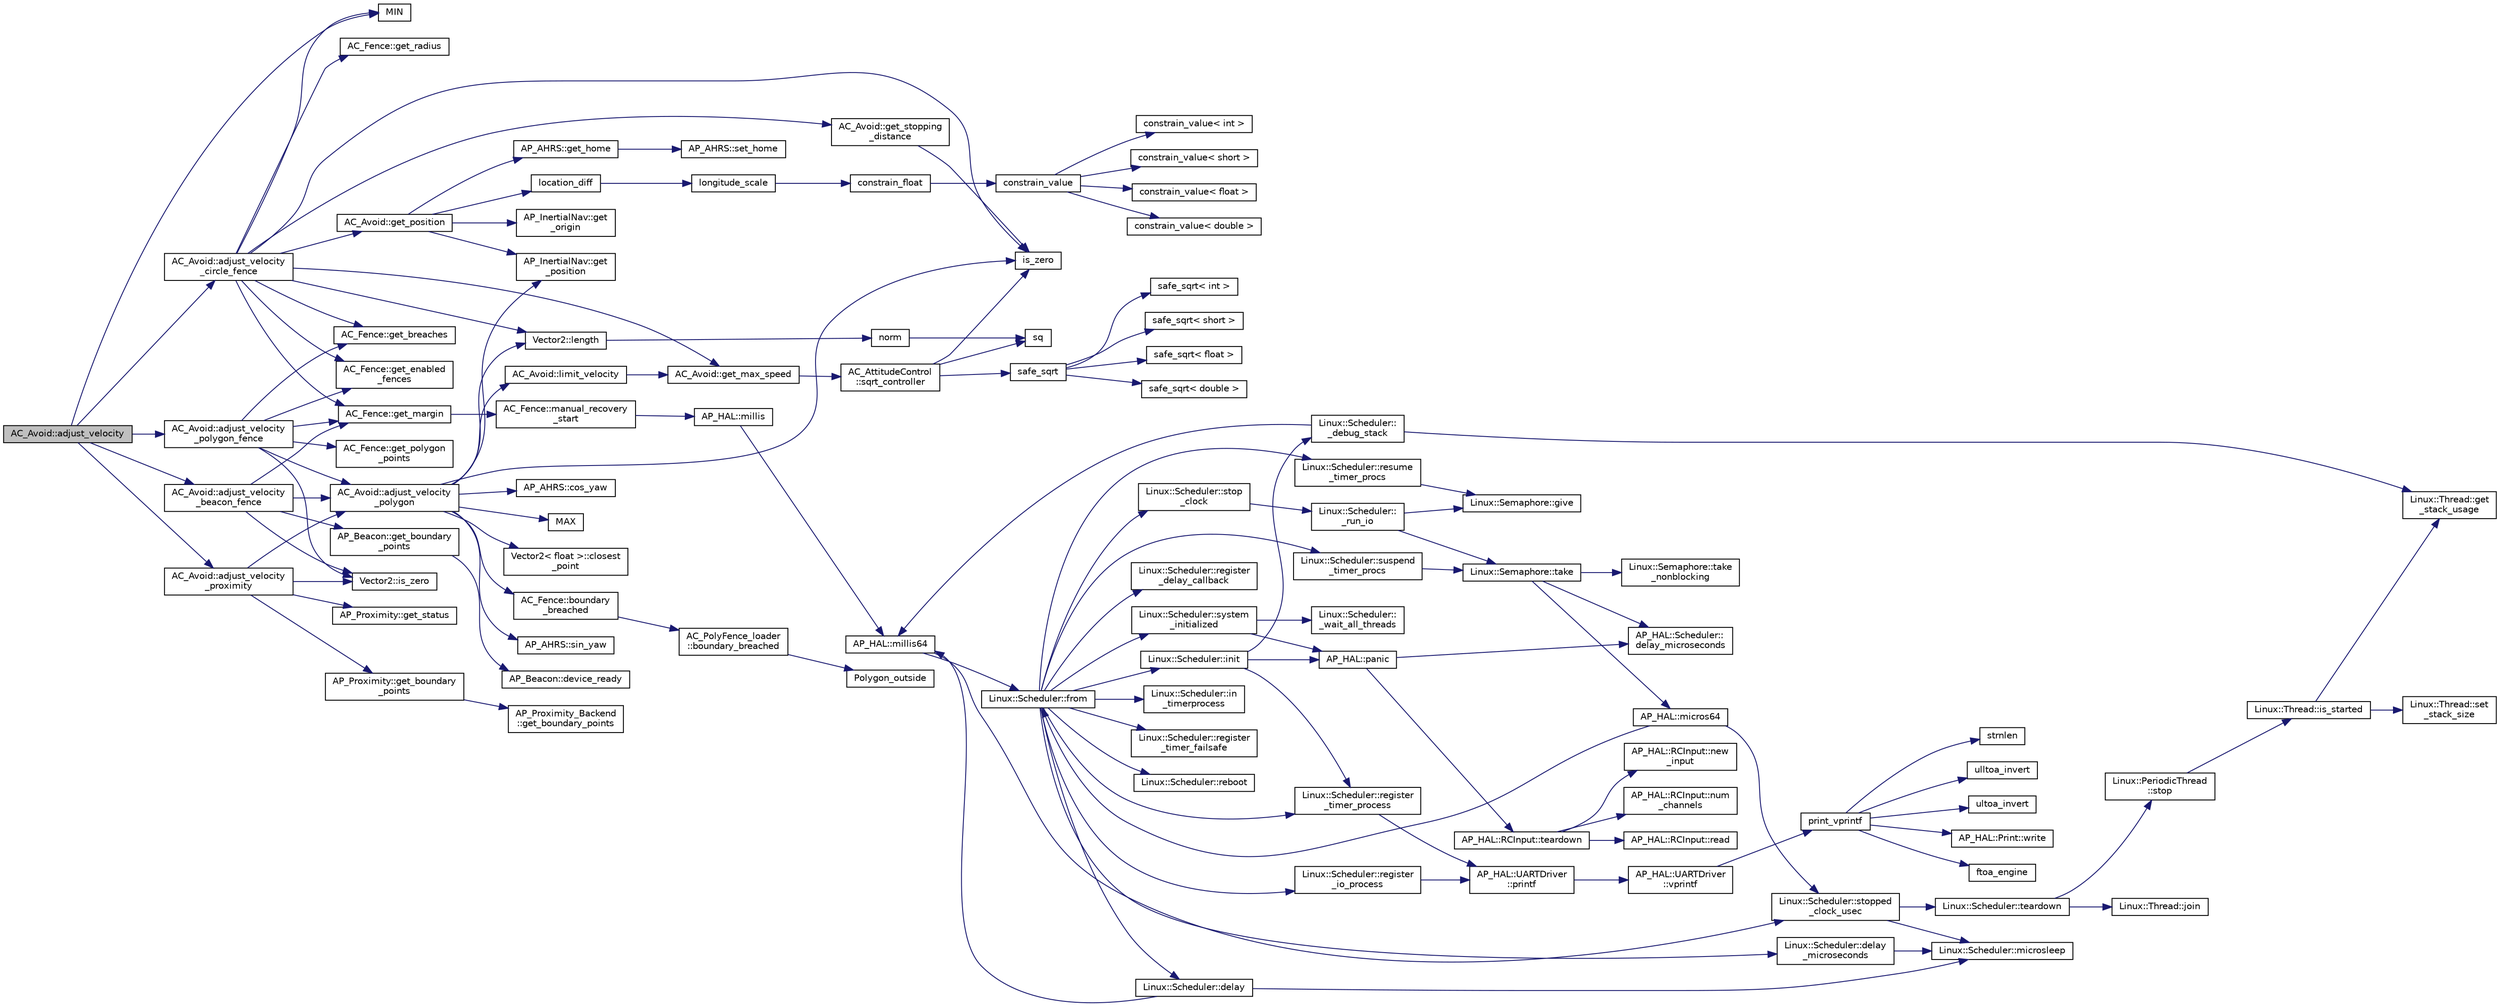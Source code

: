 digraph "AC_Avoid::adjust_velocity"
{
 // INTERACTIVE_SVG=YES
  edge [fontname="Helvetica",fontsize="10",labelfontname="Helvetica",labelfontsize="10"];
  node [fontname="Helvetica",fontsize="10",shape=record];
  rankdir="LR";
  Node1 [label="AC_Avoid::adjust_velocity",height=0.2,width=0.4,color="black", fillcolor="grey75", style="filled", fontcolor="black"];
  Node1 -> Node2 [color="midnightblue",fontsize="10",style="solid",fontname="Helvetica"];
  Node2 [label="MIN",height=0.2,width=0.4,color="black", fillcolor="white", style="filled",URL="$AP__Math_8h.html#a6b187a3fa1e9f663e89175e7e8e213d6"];
  Node1 -> Node3 [color="midnightblue",fontsize="10",style="solid",fontname="Helvetica"];
  Node3 [label="AC_Avoid::adjust_velocity\l_circle_fence",height=0.2,width=0.4,color="black", fillcolor="white", style="filled",URL="$classAC__Avoid.html#ab17bec0b2b5b58be5d4686d680a68a6a"];
  Node3 -> Node4 [color="midnightblue",fontsize="10",style="solid",fontname="Helvetica"];
  Node4 [label="AC_Fence::get_enabled\l_fences",height=0.2,width=0.4,color="black", fillcolor="white", style="filled",URL="$classAC__Fence.html#a233d3a13b201e30c21c6d319f73d1ab2",tooltip="get_enabled_fences - returns bitmask of enabled fences "];
  Node3 -> Node5 [color="midnightblue",fontsize="10",style="solid",fontname="Helvetica"];
  Node5 [label="AC_Fence::get_breaches",height=0.2,width=0.4,color="black", fillcolor="white", style="filled",URL="$classAC__Fence.html#a57e4980284a5d418bdee8a9abcb77e68",tooltip="get_breaches - returns bit mask of the fence types that have been breached "];
  Node3 -> Node6 [color="midnightblue",fontsize="10",style="solid",fontname="Helvetica"];
  Node6 [label="AC_Avoid::get_position",height=0.2,width=0.4,color="black", fillcolor="white", style="filled",URL="$classAC__Avoid.html#a41d275eda1fdeb8d0fe4fcafe02fa8f9"];
  Node6 -> Node7 [color="midnightblue",fontsize="10",style="solid",fontname="Helvetica"];
  Node7 [label="AP_InertialNav::get\l_position",height=0.2,width=0.4,color="black", fillcolor="white", style="filled",URL="$classAP__InertialNav.html#a39348dd51a8c32fe16d01dfef284e31a"];
  Node6 -> Node8 [color="midnightblue",fontsize="10",style="solid",fontname="Helvetica"];
  Node8 [label="location_diff",height=0.2,width=0.4,color="black", fillcolor="white", style="filled",URL="$location_8cpp.html#a527b26472ed6f2e0c141e109a0722a0a"];
  Node8 -> Node9 [color="midnightblue",fontsize="10",style="solid",fontname="Helvetica"];
  Node9 [label="longitude_scale",height=0.2,width=0.4,color="black", fillcolor="white", style="filled",URL="$location_8cpp.html#ad2368c582f3e0c135e2a74772f4db61a"];
  Node9 -> Node10 [color="midnightblue",fontsize="10",style="solid",fontname="Helvetica"];
  Node10 [label="constrain_float",height=0.2,width=0.4,color="black", fillcolor="white", style="filled",URL="$AP__Math_8h.html#ad525609d9dba6ffa556a0fbf08a3f9b4"];
  Node10 -> Node11 [color="midnightblue",fontsize="10",style="solid",fontname="Helvetica"];
  Node11 [label="constrain_value",height=0.2,width=0.4,color="black", fillcolor="white", style="filled",URL="$AP__Math_8h.html#a20e8f8671c282c69c1954652b6d61585"];
  Node11 -> Node12 [color="midnightblue",fontsize="10",style="solid",fontname="Helvetica"];
  Node12 [label="constrain_value\< int \>",height=0.2,width=0.4,color="black", fillcolor="white", style="filled",URL="$AP__Math_8cpp.html#a37e8e901754cb9c8e53a8e3030c82c50"];
  Node11 -> Node13 [color="midnightblue",fontsize="10",style="solid",fontname="Helvetica"];
  Node13 [label="constrain_value\< short \>",height=0.2,width=0.4,color="black", fillcolor="white", style="filled",URL="$AP__Math_8cpp.html#afdbe107ec1987d318a6347816fbf2b89"];
  Node11 -> Node14 [color="midnightblue",fontsize="10",style="solid",fontname="Helvetica"];
  Node14 [label="constrain_value\< float \>",height=0.2,width=0.4,color="black", fillcolor="white", style="filled",URL="$AP__Math_8cpp.html#ae6c621670c214da687de21d4e3a92587"];
  Node11 -> Node15 [color="midnightblue",fontsize="10",style="solid",fontname="Helvetica"];
  Node15 [label="constrain_value\< double \>",height=0.2,width=0.4,color="black", fillcolor="white", style="filled",URL="$AP__Math_8cpp.html#afe3990b00e9abc43fa97dfaf8e32f5c4"];
  Node6 -> Node16 [color="midnightblue",fontsize="10",style="solid",fontname="Helvetica"];
  Node16 [label="AP_InertialNav::get\l_origin",height=0.2,width=0.4,color="black", fillcolor="white", style="filled",URL="$classAP__InertialNav.html#a0400fb5866678c5657542a4c2769839b"];
  Node6 -> Node17 [color="midnightblue",fontsize="10",style="solid",fontname="Helvetica"];
  Node17 [label="AP_AHRS::get_home",height=0.2,width=0.4,color="black", fillcolor="white", style="filled",URL="$classAP__AHRS.html#aea45b16e6469a3b392b8bf52fb864732"];
  Node17 -> Node18 [color="midnightblue",fontsize="10",style="solid",fontname="Helvetica"];
  Node18 [label="AP_AHRS::set_home",height=0.2,width=0.4,color="black", fillcolor="white", style="filled",URL="$classAP__AHRS.html#a702b6313fff141dced78533a4d258ab0"];
  Node3 -> Node19 [color="midnightblue",fontsize="10",style="solid",fontname="Helvetica"];
  Node19 [label="Vector2::length",height=0.2,width=0.4,color="black", fillcolor="white", style="filled",URL="$structVector2.html#ad8ebafde96f43521d3647e2552387529"];
  Node19 -> Node20 [color="midnightblue",fontsize="10",style="solid",fontname="Helvetica"];
  Node20 [label="norm",height=0.2,width=0.4,color="black", fillcolor="white", style="filled",URL="$AP__Math_8h.html#adc76d4a5e5c9ae8cb7ab17b55c40d636"];
  Node20 -> Node21 [color="midnightblue",fontsize="10",style="solid",fontname="Helvetica"];
  Node21 [label="sq",height=0.2,width=0.4,color="black", fillcolor="white", style="filled",URL="$AP__Math_8h.html#a0375e3d67fd3911cacee5c3e1408c0f2"];
  Node3 -> Node22 [color="midnightblue",fontsize="10",style="solid",fontname="Helvetica"];
  Node22 [label="AC_Fence::get_radius",height=0.2,width=0.4,color="black", fillcolor="white", style="filled",URL="$classAC__Fence.html#ab26922c6d979d1f0e4d0cff136b6854a",tooltip="get_radius - returns the fence radius in meters "];
  Node3 -> Node23 [color="midnightblue",fontsize="10",style="solid",fontname="Helvetica"];
  Node23 [label="AC_Fence::get_margin",height=0.2,width=0.4,color="black", fillcolor="white", style="filled",URL="$classAC__Fence.html#a030cba699d6f13503232480828f0e3c5",tooltip="get_margin - returns the fence margin in meters "];
  Node23 -> Node24 [color="midnightblue",fontsize="10",style="solid",fontname="Helvetica"];
  Node24 [label="AC_Fence::manual_recovery\l_start",height=0.2,width=0.4,color="black", fillcolor="white", style="filled",URL="$classAC__Fence.html#a32ddec2d811a21b723c83fca515a2004"];
  Node24 -> Node25 [color="midnightblue",fontsize="10",style="solid",fontname="Helvetica"];
  Node25 [label="AP_HAL::millis",height=0.2,width=0.4,color="black", fillcolor="white", style="filled",URL="$namespaceAP__HAL.html#a77dffbb18891996280308e21316ec186"];
  Node25 -> Node26 [color="midnightblue",fontsize="10",style="solid",fontname="Helvetica"];
  Node26 [label="AP_HAL::millis64",height=0.2,width=0.4,color="black", fillcolor="white", style="filled",URL="$namespaceAP__HAL.html#a59336c5fceaf28a76d1df1581a87a25d"];
  Node26 -> Node27 [color="midnightblue",fontsize="10",style="solid",fontname="Helvetica"];
  Node27 [label="Linux::Scheduler::from",height=0.2,width=0.4,color="black", fillcolor="white", style="filled",URL="$classLinux_1_1Scheduler.html#a53ecaae0fdc72f85bd57c4b0cff93653"];
  Node27 -> Node28 [color="midnightblue",fontsize="10",style="solid",fontname="Helvetica"];
  Node28 [label="Linux::Scheduler::init",height=0.2,width=0.4,color="black", fillcolor="white", style="filled",URL="$classLinux_1_1Scheduler.html#a3d77c332e051c28c83fb07757e7100bd"];
  Node28 -> Node29 [color="midnightblue",fontsize="10",style="solid",fontname="Helvetica"];
  Node29 [label="AP_HAL::panic",height=0.2,width=0.4,color="black", fillcolor="white", style="filled",URL="$namespaceAP__HAL.html#a71832f03d849a0c088f04fc98d3c8143"];
  Node29 -> Node30 [color="midnightblue",fontsize="10",style="solid",fontname="Helvetica"];
  Node30 [label="AP_HAL::RCInput::teardown",height=0.2,width=0.4,color="black", fillcolor="white", style="filled",URL="$classAP__HAL_1_1RCInput.html#a2bea13d38f2b9ae8bf5193a3a69f0a31"];
  Node30 -> Node31 [color="midnightblue",fontsize="10",style="solid",fontname="Helvetica"];
  Node31 [label="AP_HAL::RCInput::new\l_input",height=0.2,width=0.4,color="black", fillcolor="white", style="filled",URL="$classAP__HAL_1_1RCInput.html#aee1fade33080edef83dd7db0fad0f7da"];
  Node30 -> Node32 [color="midnightblue",fontsize="10",style="solid",fontname="Helvetica"];
  Node32 [label="AP_HAL::RCInput::num\l_channels",height=0.2,width=0.4,color="black", fillcolor="white", style="filled",URL="$classAP__HAL_1_1RCInput.html#ae55f959c6115c1f41783af3a2b6c4fcd"];
  Node30 -> Node33 [color="midnightblue",fontsize="10",style="solid",fontname="Helvetica"];
  Node33 [label="AP_HAL::RCInput::read",height=0.2,width=0.4,color="black", fillcolor="white", style="filled",URL="$classAP__HAL_1_1RCInput.html#a078fd7e6d2e6a899009ec674a8e03498"];
  Node29 -> Node34 [color="midnightblue",fontsize="10",style="solid",fontname="Helvetica"];
  Node34 [label="AP_HAL::Scheduler::\ldelay_microseconds",height=0.2,width=0.4,color="black", fillcolor="white", style="filled",URL="$classAP__HAL_1_1Scheduler.html#a78c4f1b1f192ac1c99544b6cc8f099b0"];
  Node28 -> Node35 [color="midnightblue",fontsize="10",style="solid",fontname="Helvetica"];
  Node35 [label="Linux::Scheduler::register\l_timer_process",height=0.2,width=0.4,color="black", fillcolor="white", style="filled",URL="$classLinux_1_1Scheduler.html#a02a34a123dfebaf360f7010745e1e646"];
  Node35 -> Node36 [color="midnightblue",fontsize="10",style="solid",fontname="Helvetica"];
  Node36 [label="AP_HAL::UARTDriver\l::printf",height=0.2,width=0.4,color="black", fillcolor="white", style="filled",URL="$classAP__HAL_1_1UARTDriver.html#a6ceedc792594e59fc7d80b39a435f027"];
  Node36 -> Node37 [color="midnightblue",fontsize="10",style="solid",fontname="Helvetica"];
  Node37 [label="AP_HAL::UARTDriver\l::vprintf",height=0.2,width=0.4,color="black", fillcolor="white", style="filled",URL="$classAP__HAL_1_1UARTDriver.html#aa8abfb6d6641299472c29ac1edde559f"];
  Node37 -> Node38 [color="midnightblue",fontsize="10",style="solid",fontname="Helvetica"];
  Node38 [label="print_vprintf",height=0.2,width=0.4,color="black", fillcolor="white", style="filled",URL="$print__vprintf_8cpp.html#a1534eaeab54696df96975b56d9f49212"];
  Node38 -> Node39 [color="midnightblue",fontsize="10",style="solid",fontname="Helvetica"];
  Node39 [label="AP_HAL::Print::write",height=0.2,width=0.4,color="black", fillcolor="white", style="filled",URL="$classAP__HAL_1_1Print.html#acc65391952a43334f8f5c9bef341f501"];
  Node38 -> Node40 [color="midnightblue",fontsize="10",style="solid",fontname="Helvetica"];
  Node40 [label="ftoa_engine",height=0.2,width=0.4,color="black", fillcolor="white", style="filled",URL="$ftoa__engine_8cpp.html#a1c28234da8f20b43c85890d4bb452947"];
  Node38 -> Node41 [color="midnightblue",fontsize="10",style="solid",fontname="Helvetica"];
  Node41 [label="strnlen",height=0.2,width=0.4,color="black", fillcolor="white", style="filled",URL="$replace_8cpp.html#a880bcc7b85a09e6254691bebd5344b51"];
  Node38 -> Node42 [color="midnightblue",fontsize="10",style="solid",fontname="Helvetica"];
  Node42 [label="ulltoa_invert",height=0.2,width=0.4,color="black", fillcolor="white", style="filled",URL="$utoa__invert_8cpp.html#a34926f552460b47c414ec4d83b32815c"];
  Node38 -> Node43 [color="midnightblue",fontsize="10",style="solid",fontname="Helvetica"];
  Node43 [label="ultoa_invert",height=0.2,width=0.4,color="black", fillcolor="white", style="filled",URL="$utoa__invert_8cpp.html#a5d99bba8e697c1e11da489d88fca8559"];
  Node28 -> Node44 [color="midnightblue",fontsize="10",style="solid",fontname="Helvetica"];
  Node44 [label="Linux::Scheduler::\l_debug_stack",height=0.2,width=0.4,color="black", fillcolor="white", style="filled",URL="$classLinux_1_1Scheduler.html#a163eb7b285c95b1b1d036fc61d723910"];
  Node44 -> Node26 [color="midnightblue",fontsize="10",style="solid",fontname="Helvetica"];
  Node44 -> Node45 [color="midnightblue",fontsize="10",style="solid",fontname="Helvetica"];
  Node45 [label="Linux::Thread::get\l_stack_usage",height=0.2,width=0.4,color="black", fillcolor="white", style="filled",URL="$classLinux_1_1Thread.html#a6884970a0811ae21953c57fb98aa6e96"];
  Node27 -> Node46 [color="midnightblue",fontsize="10",style="solid",fontname="Helvetica"];
  Node46 [label="Linux::Scheduler::delay",height=0.2,width=0.4,color="black", fillcolor="white", style="filled",URL="$classLinux_1_1Scheduler.html#a14f3239ecbb9889823b20dc9de655c2f"];
  Node46 -> Node26 [color="midnightblue",fontsize="10",style="solid",fontname="Helvetica"];
  Node46 -> Node47 [color="midnightblue",fontsize="10",style="solid",fontname="Helvetica"];
  Node47 [label="Linux::Scheduler::microsleep",height=0.2,width=0.4,color="black", fillcolor="white", style="filled",URL="$classLinux_1_1Scheduler.html#a647872aff158b510c56862f51f951538"];
  Node27 -> Node48 [color="midnightblue",fontsize="10",style="solid",fontname="Helvetica"];
  Node48 [label="Linux::Scheduler::delay\l_microseconds",height=0.2,width=0.4,color="black", fillcolor="white", style="filled",URL="$classLinux_1_1Scheduler.html#a4cffd5bcba0175bf49c7aa75ff3bf09a"];
  Node48 -> Node47 [color="midnightblue",fontsize="10",style="solid",fontname="Helvetica"];
  Node27 -> Node49 [color="midnightblue",fontsize="10",style="solid",fontname="Helvetica"];
  Node49 [label="Linux::Scheduler::register\l_delay_callback",height=0.2,width=0.4,color="black", fillcolor="white", style="filled",URL="$classLinux_1_1Scheduler.html#a5cb50b637d5fd3e5f9220bc23db0fb3f"];
  Node27 -> Node35 [color="midnightblue",fontsize="10",style="solid",fontname="Helvetica"];
  Node27 -> Node50 [color="midnightblue",fontsize="10",style="solid",fontname="Helvetica"];
  Node50 [label="Linux::Scheduler::register\l_io_process",height=0.2,width=0.4,color="black", fillcolor="white", style="filled",URL="$classLinux_1_1Scheduler.html#aa2be97cb8686d72cc322fb38f69a940c"];
  Node50 -> Node36 [color="midnightblue",fontsize="10",style="solid",fontname="Helvetica"];
  Node27 -> Node51 [color="midnightblue",fontsize="10",style="solid",fontname="Helvetica"];
  Node51 [label="Linux::Scheduler::suspend\l_timer_procs",height=0.2,width=0.4,color="black", fillcolor="white", style="filled",URL="$classLinux_1_1Scheduler.html#abba967d02c28cb0b16a7cebbff9bc6d6"];
  Node51 -> Node52 [color="midnightblue",fontsize="10",style="solid",fontname="Helvetica"];
  Node52 [label="Linux::Semaphore::take",height=0.2,width=0.4,color="black", fillcolor="white", style="filled",URL="$classLinux_1_1Semaphore.html#afc4c8706abb7e68aa4001ea372dc614e"];
  Node52 -> Node53 [color="midnightblue",fontsize="10",style="solid",fontname="Helvetica"];
  Node53 [label="Linux::Semaphore::take\l_nonblocking",height=0.2,width=0.4,color="black", fillcolor="white", style="filled",URL="$classLinux_1_1Semaphore.html#a561b4f40f3a76335f1a686c2aed526f9"];
  Node52 -> Node54 [color="midnightblue",fontsize="10",style="solid",fontname="Helvetica"];
  Node54 [label="AP_HAL::micros64",height=0.2,width=0.4,color="black", fillcolor="white", style="filled",URL="$namespaceAP__HAL.html#a7aa0ce7625c9680e30ff4a99940907a5"];
  Node54 -> Node27 [color="midnightblue",fontsize="10",style="solid",fontname="Helvetica"];
  Node54 -> Node55 [color="midnightblue",fontsize="10",style="solid",fontname="Helvetica"];
  Node55 [label="Linux::Scheduler::stopped\l_clock_usec",height=0.2,width=0.4,color="black", fillcolor="white", style="filled",URL="$classLinux_1_1Scheduler.html#a682b4c34f330f66db5ab4aa5d96e13f9"];
  Node55 -> Node47 [color="midnightblue",fontsize="10",style="solid",fontname="Helvetica"];
  Node55 -> Node56 [color="midnightblue",fontsize="10",style="solid",fontname="Helvetica"];
  Node56 [label="Linux::Scheduler::teardown",height=0.2,width=0.4,color="black", fillcolor="white", style="filled",URL="$classLinux_1_1Scheduler.html#ab373a83d818679432520ea881044b2a7"];
  Node56 -> Node57 [color="midnightblue",fontsize="10",style="solid",fontname="Helvetica"];
  Node57 [label="Linux::PeriodicThread\l::stop",height=0.2,width=0.4,color="black", fillcolor="white", style="filled",URL="$classLinux_1_1PeriodicThread.html#a136aaf6e713f63b246fc4a2905e6e9a1"];
  Node57 -> Node58 [color="midnightblue",fontsize="10",style="solid",fontname="Helvetica"];
  Node58 [label="Linux::Thread::is_started",height=0.2,width=0.4,color="black", fillcolor="white", style="filled",URL="$classLinux_1_1Thread.html#a240d7b48a9a8eb43638f67295a1819e5"];
  Node58 -> Node45 [color="midnightblue",fontsize="10",style="solid",fontname="Helvetica"];
  Node58 -> Node59 [color="midnightblue",fontsize="10",style="solid",fontname="Helvetica"];
  Node59 [label="Linux::Thread::set\l_stack_size",height=0.2,width=0.4,color="black", fillcolor="white", style="filled",URL="$classLinux_1_1Thread.html#a8d3282b714faaf68eae534e9276419f0"];
  Node56 -> Node60 [color="midnightblue",fontsize="10",style="solid",fontname="Helvetica"];
  Node60 [label="Linux::Thread::join",height=0.2,width=0.4,color="black", fillcolor="white", style="filled",URL="$classLinux_1_1Thread.html#a32b7d184279634922e2f3b23b584fbcd"];
  Node52 -> Node34 [color="midnightblue",fontsize="10",style="solid",fontname="Helvetica"];
  Node27 -> Node61 [color="midnightblue",fontsize="10",style="solid",fontname="Helvetica"];
  Node61 [label="Linux::Scheduler::resume\l_timer_procs",height=0.2,width=0.4,color="black", fillcolor="white", style="filled",URL="$classLinux_1_1Scheduler.html#aee4e701b92cb4721c4de1bfcdcded70c"];
  Node61 -> Node62 [color="midnightblue",fontsize="10",style="solid",fontname="Helvetica"];
  Node62 [label="Linux::Semaphore::give",height=0.2,width=0.4,color="black", fillcolor="white", style="filled",URL="$classLinux_1_1Semaphore.html#a216f91636f64b57b59d43ef64af91624"];
  Node27 -> Node63 [color="midnightblue",fontsize="10",style="solid",fontname="Helvetica"];
  Node63 [label="Linux::Scheduler::in\l_timerprocess",height=0.2,width=0.4,color="black", fillcolor="white", style="filled",URL="$classLinux_1_1Scheduler.html#af23753e7c6bfa97553db215a64235455"];
  Node27 -> Node64 [color="midnightblue",fontsize="10",style="solid",fontname="Helvetica"];
  Node64 [label="Linux::Scheduler::register\l_timer_failsafe",height=0.2,width=0.4,color="black", fillcolor="white", style="filled",URL="$classLinux_1_1Scheduler.html#ac193459e3575c7a0588fdc72250c2044"];
  Node27 -> Node65 [color="midnightblue",fontsize="10",style="solid",fontname="Helvetica"];
  Node65 [label="Linux::Scheduler::system\l_initialized",height=0.2,width=0.4,color="black", fillcolor="white", style="filled",URL="$classLinux_1_1Scheduler.html#ad6070a7ee637adf5101b1e6b6efbf8f6"];
  Node65 -> Node29 [color="midnightblue",fontsize="10",style="solid",fontname="Helvetica"];
  Node65 -> Node66 [color="midnightblue",fontsize="10",style="solid",fontname="Helvetica"];
  Node66 [label="Linux::Scheduler::\l_wait_all_threads",height=0.2,width=0.4,color="black", fillcolor="white", style="filled",URL="$classLinux_1_1Scheduler.html#ac52c8da3f1f4fd79c50bd64379daf399"];
  Node27 -> Node67 [color="midnightblue",fontsize="10",style="solid",fontname="Helvetica"];
  Node67 [label="Linux::Scheduler::reboot",height=0.2,width=0.4,color="black", fillcolor="white", style="filled",URL="$classLinux_1_1Scheduler.html#ae72cfa66c849ffd882ef518c35c71e69"];
  Node27 -> Node68 [color="midnightblue",fontsize="10",style="solid",fontname="Helvetica"];
  Node68 [label="Linux::Scheduler::stop\l_clock",height=0.2,width=0.4,color="black", fillcolor="white", style="filled",URL="$classLinux_1_1Scheduler.html#a392aebafcdfe9a812e4db4b7a9dcce9c"];
  Node68 -> Node69 [color="midnightblue",fontsize="10",style="solid",fontname="Helvetica"];
  Node69 [label="Linux::Scheduler::\l_run_io",height=0.2,width=0.4,color="black", fillcolor="white", style="filled",URL="$classLinux_1_1Scheduler.html#a70b024d7d0886bf47b46cc3ee310d638"];
  Node69 -> Node52 [color="midnightblue",fontsize="10",style="solid",fontname="Helvetica"];
  Node69 -> Node62 [color="midnightblue",fontsize="10",style="solid",fontname="Helvetica"];
  Node26 -> Node55 [color="midnightblue",fontsize="10",style="solid",fontname="Helvetica"];
  Node3 -> Node70 [color="midnightblue",fontsize="10",style="solid",fontname="Helvetica"];
  Node70 [label="is_zero",height=0.2,width=0.4,color="black", fillcolor="white", style="filled",URL="$AP__Math_8h.html#a2a12cce483e9b870da70d30406d82c60"];
  Node3 -> Node71 [color="midnightblue",fontsize="10",style="solid",fontname="Helvetica"];
  Node71 [label="AC_Avoid::get_stopping\l_distance",height=0.2,width=0.4,color="black", fillcolor="white", style="filled",URL="$classAC__Avoid.html#ad63f697807f8b865c973e147cb774f20"];
  Node71 -> Node70 [color="midnightblue",fontsize="10",style="solid",fontname="Helvetica"];
  Node3 -> Node72 [color="midnightblue",fontsize="10",style="solid",fontname="Helvetica"];
  Node72 [label="AC_Avoid::get_max_speed",height=0.2,width=0.4,color="black", fillcolor="white", style="filled",URL="$classAC__Avoid.html#a2ba87fd18a092d9f11ba197255064d16"];
  Node72 -> Node73 [color="midnightblue",fontsize="10",style="solid",fontname="Helvetica"];
  Node73 [label="AC_AttitudeControl\l::sqrt_controller",height=0.2,width=0.4,color="black", fillcolor="white", style="filled",URL="$classAC__AttitudeControl.html#a1788967db1aa0dfe68fad24da23947f9"];
  Node73 -> Node70 [color="midnightblue",fontsize="10",style="solid",fontname="Helvetica"];
  Node73 -> Node21 [color="midnightblue",fontsize="10",style="solid",fontname="Helvetica"];
  Node73 -> Node74 [color="midnightblue",fontsize="10",style="solid",fontname="Helvetica"];
  Node74 [label="safe_sqrt",height=0.2,width=0.4,color="black", fillcolor="white", style="filled",URL="$AP__Math_8cpp.html#ac89eb1832d8e4d67fcf1ac07e3c25184"];
  Node74 -> Node75 [color="midnightblue",fontsize="10",style="solid",fontname="Helvetica"];
  Node75 [label="safe_sqrt\< int \>",height=0.2,width=0.4,color="black", fillcolor="white", style="filled",URL="$AP__Math_8cpp.html#aa5cb9421d48def32eb7574adb1b152b0"];
  Node74 -> Node76 [color="midnightblue",fontsize="10",style="solid",fontname="Helvetica"];
  Node76 [label="safe_sqrt\< short \>",height=0.2,width=0.4,color="black", fillcolor="white", style="filled",URL="$AP__Math_8cpp.html#a6952300e3d03222491051d674312b67d"];
  Node74 -> Node77 [color="midnightblue",fontsize="10",style="solid",fontname="Helvetica"];
  Node77 [label="safe_sqrt\< float \>",height=0.2,width=0.4,color="black", fillcolor="white", style="filled",URL="$AP__Math_8cpp.html#a40ae6cfccff676d9d2ff57e2e9ca549c"];
  Node74 -> Node78 [color="midnightblue",fontsize="10",style="solid",fontname="Helvetica"];
  Node78 [label="safe_sqrt\< double \>",height=0.2,width=0.4,color="black", fillcolor="white", style="filled",URL="$AP__Math_8cpp.html#acf6795fb73b8b915b53126f71cd2712a"];
  Node3 -> Node2 [color="midnightblue",fontsize="10",style="solid",fontname="Helvetica"];
  Node1 -> Node79 [color="midnightblue",fontsize="10",style="solid",fontname="Helvetica"];
  Node79 [label="AC_Avoid::adjust_velocity\l_polygon_fence",height=0.2,width=0.4,color="black", fillcolor="white", style="filled",URL="$classAC__Avoid.html#ac02a966259c9abb5ca2e5e4ee8e72d91"];
  Node79 -> Node4 [color="midnightblue",fontsize="10",style="solid",fontname="Helvetica"];
  Node79 -> Node5 [color="midnightblue",fontsize="10",style="solid",fontname="Helvetica"];
  Node79 -> Node80 [color="midnightblue",fontsize="10",style="solid",fontname="Helvetica"];
  Node80 [label="Vector2::is_zero",height=0.2,width=0.4,color="black", fillcolor="white", style="filled",URL="$structVector2.html#a7027a23fe57300a1142fdb9e28d6e3da"];
  Node79 -> Node81 [color="midnightblue",fontsize="10",style="solid",fontname="Helvetica"];
  Node81 [label="AC_Fence::get_polygon\l_points",height=0.2,width=0.4,color="black", fillcolor="white", style="filled",URL="$classAC__Fence.html#ad7b2fae72b7a0d41fa341916be48e3f7",tooltip="returns pointer to array of polygon points and num_points is filled in with the total number ..."];
  Node79 -> Node82 [color="midnightblue",fontsize="10",style="solid",fontname="Helvetica"];
  Node82 [label="AC_Avoid::adjust_velocity\l_polygon",height=0.2,width=0.4,color="black", fillcolor="white", style="filled",URL="$classAC__Avoid.html#a7e9a8c28e3f61c7e7ee3bf5afe986e4f"];
  Node82 -> Node7 [color="midnightblue",fontsize="10",style="solid",fontname="Helvetica"];
  Node82 -> Node83 [color="midnightblue",fontsize="10",style="solid",fontname="Helvetica"];
  Node83 [label="AC_Fence::boundary\l_breached",height=0.2,width=0.4,color="black", fillcolor="white", style="filled",URL="$classAC__Fence.html#a9ab2e92431697e0f47896edce9e87cf9",tooltip="returns true if we&#39;ve breached the polygon boundary. simple passthrough to underlying _poly_loader ob..."];
  Node83 -> Node84 [color="midnightblue",fontsize="10",style="solid",fontname="Helvetica"];
  Node84 [label="AC_PolyFence_loader\l::boundary_breached",height=0.2,width=0.4,color="black", fillcolor="white", style="filled",URL="$classAC__PolyFence__loader.html#a91a6b4c5611590d524eacac2c2aeec3a"];
  Node84 -> Node85 [color="midnightblue",fontsize="10",style="solid",fontname="Helvetica"];
  Node85 [label="Polygon_outside",height=0.2,width=0.4,color="black", fillcolor="white", style="filled",URL="$polygon_8cpp.html#a69c7755ab39f2ede645c4542b3aed07c"];
  Node82 -> Node86 [color="midnightblue",fontsize="10",style="solid",fontname="Helvetica"];
  Node86 [label="AP_AHRS::sin_yaw",height=0.2,width=0.4,color="black", fillcolor="white", style="filled",URL="$classAP__AHRS.html#ae559b9d6fdd1e8ed3001258f58c98c39"];
  Node82 -> Node87 [color="midnightblue",fontsize="10",style="solid",fontname="Helvetica"];
  Node87 [label="AP_AHRS::cos_yaw",height=0.2,width=0.4,color="black", fillcolor="white", style="filled",URL="$classAP__AHRS.html#a1aaffcffc239930cb651fad539362fa0"];
  Node82 -> Node88 [color="midnightblue",fontsize="10",style="solid",fontname="Helvetica"];
  Node88 [label="MAX",height=0.2,width=0.4,color="black", fillcolor="white", style="filled",URL="$AP__Math_8h.html#a5c0b5c82749ac54970b2699d3c10ee9b"];
  Node82 -> Node89 [color="midnightblue",fontsize="10",style="solid",fontname="Helvetica"];
  Node89 [label="Vector2\< float \>::closest\l_point",height=0.2,width=0.4,color="black", fillcolor="white", style="filled",URL="$structVector2.html#a6dbbf670e7cdee42222de3aacb63d56a"];
  Node82 -> Node19 [color="midnightblue",fontsize="10",style="solid",fontname="Helvetica"];
  Node82 -> Node70 [color="midnightblue",fontsize="10",style="solid",fontname="Helvetica"];
  Node82 -> Node90 [color="midnightblue",fontsize="10",style="solid",fontname="Helvetica"];
  Node90 [label="AC_Avoid::limit_velocity",height=0.2,width=0.4,color="black", fillcolor="white", style="filled",URL="$classAC__Avoid.html#a888f3551abae1ca6982f69ee8a42d09a"];
  Node90 -> Node72 [color="midnightblue",fontsize="10",style="solid",fontname="Helvetica"];
  Node79 -> Node23 [color="midnightblue",fontsize="10",style="solid",fontname="Helvetica"];
  Node1 -> Node91 [color="midnightblue",fontsize="10",style="solid",fontname="Helvetica"];
  Node91 [label="AC_Avoid::adjust_velocity\l_beacon_fence",height=0.2,width=0.4,color="black", fillcolor="white", style="filled",URL="$classAC__Avoid.html#acda5962c20c1d4c06eb2137c092e9569"];
  Node91 -> Node80 [color="midnightblue",fontsize="10",style="solid",fontname="Helvetica"];
  Node91 -> Node92 [color="midnightblue",fontsize="10",style="solid",fontname="Helvetica"];
  Node92 [label="AP_Beacon::get_boundary\l_points",height=0.2,width=0.4,color="black", fillcolor="white", style="filled",URL="$classAP__Beacon.html#a127177bfb42969c6fbcc74e638981d49"];
  Node92 -> Node93 [color="midnightblue",fontsize="10",style="solid",fontname="Helvetica"];
  Node93 [label="AP_Beacon::device_ready",height=0.2,width=0.4,color="black", fillcolor="white", style="filled",URL="$classAP__Beacon.html#a78c5501000d02e25916d46cbdd5c2318"];
  Node91 -> Node82 [color="midnightblue",fontsize="10",style="solid",fontname="Helvetica"];
  Node91 -> Node23 [color="midnightblue",fontsize="10",style="solid",fontname="Helvetica"];
  Node1 -> Node94 [color="midnightblue",fontsize="10",style="solid",fontname="Helvetica"];
  Node94 [label="AC_Avoid::adjust_velocity\l_proximity",height=0.2,width=0.4,color="black", fillcolor="white", style="filled",URL="$classAC__Avoid.html#aac95ba12099c07f5b9c6bfd5f7cee4b2"];
  Node94 -> Node95 [color="midnightblue",fontsize="10",style="solid",fontname="Helvetica"];
  Node95 [label="AP_Proximity::get_status",height=0.2,width=0.4,color="black", fillcolor="white", style="filled",URL="$classAP__Proximity.html#a705c8ca4f3987e3b02478bc01826a53f"];
  Node94 -> Node80 [color="midnightblue",fontsize="10",style="solid",fontname="Helvetica"];
  Node94 -> Node96 [color="midnightblue",fontsize="10",style="solid",fontname="Helvetica"];
  Node96 [label="AP_Proximity::get_boundary\l_points",height=0.2,width=0.4,color="black", fillcolor="white", style="filled",URL="$classAP__Proximity.html#afb59cefa0abc90cb0d8a89754f8601bd"];
  Node96 -> Node97 [color="midnightblue",fontsize="10",style="solid",fontname="Helvetica"];
  Node97 [label="AP_Proximity_Backend\l::get_boundary_points",height=0.2,width=0.4,color="black", fillcolor="white", style="filled",URL="$classAP__Proximity__Backend.html#a0285564537ba74f044b6a6f7b2179a46"];
  Node94 -> Node82 [color="midnightblue",fontsize="10",style="solid",fontname="Helvetica"];
}
